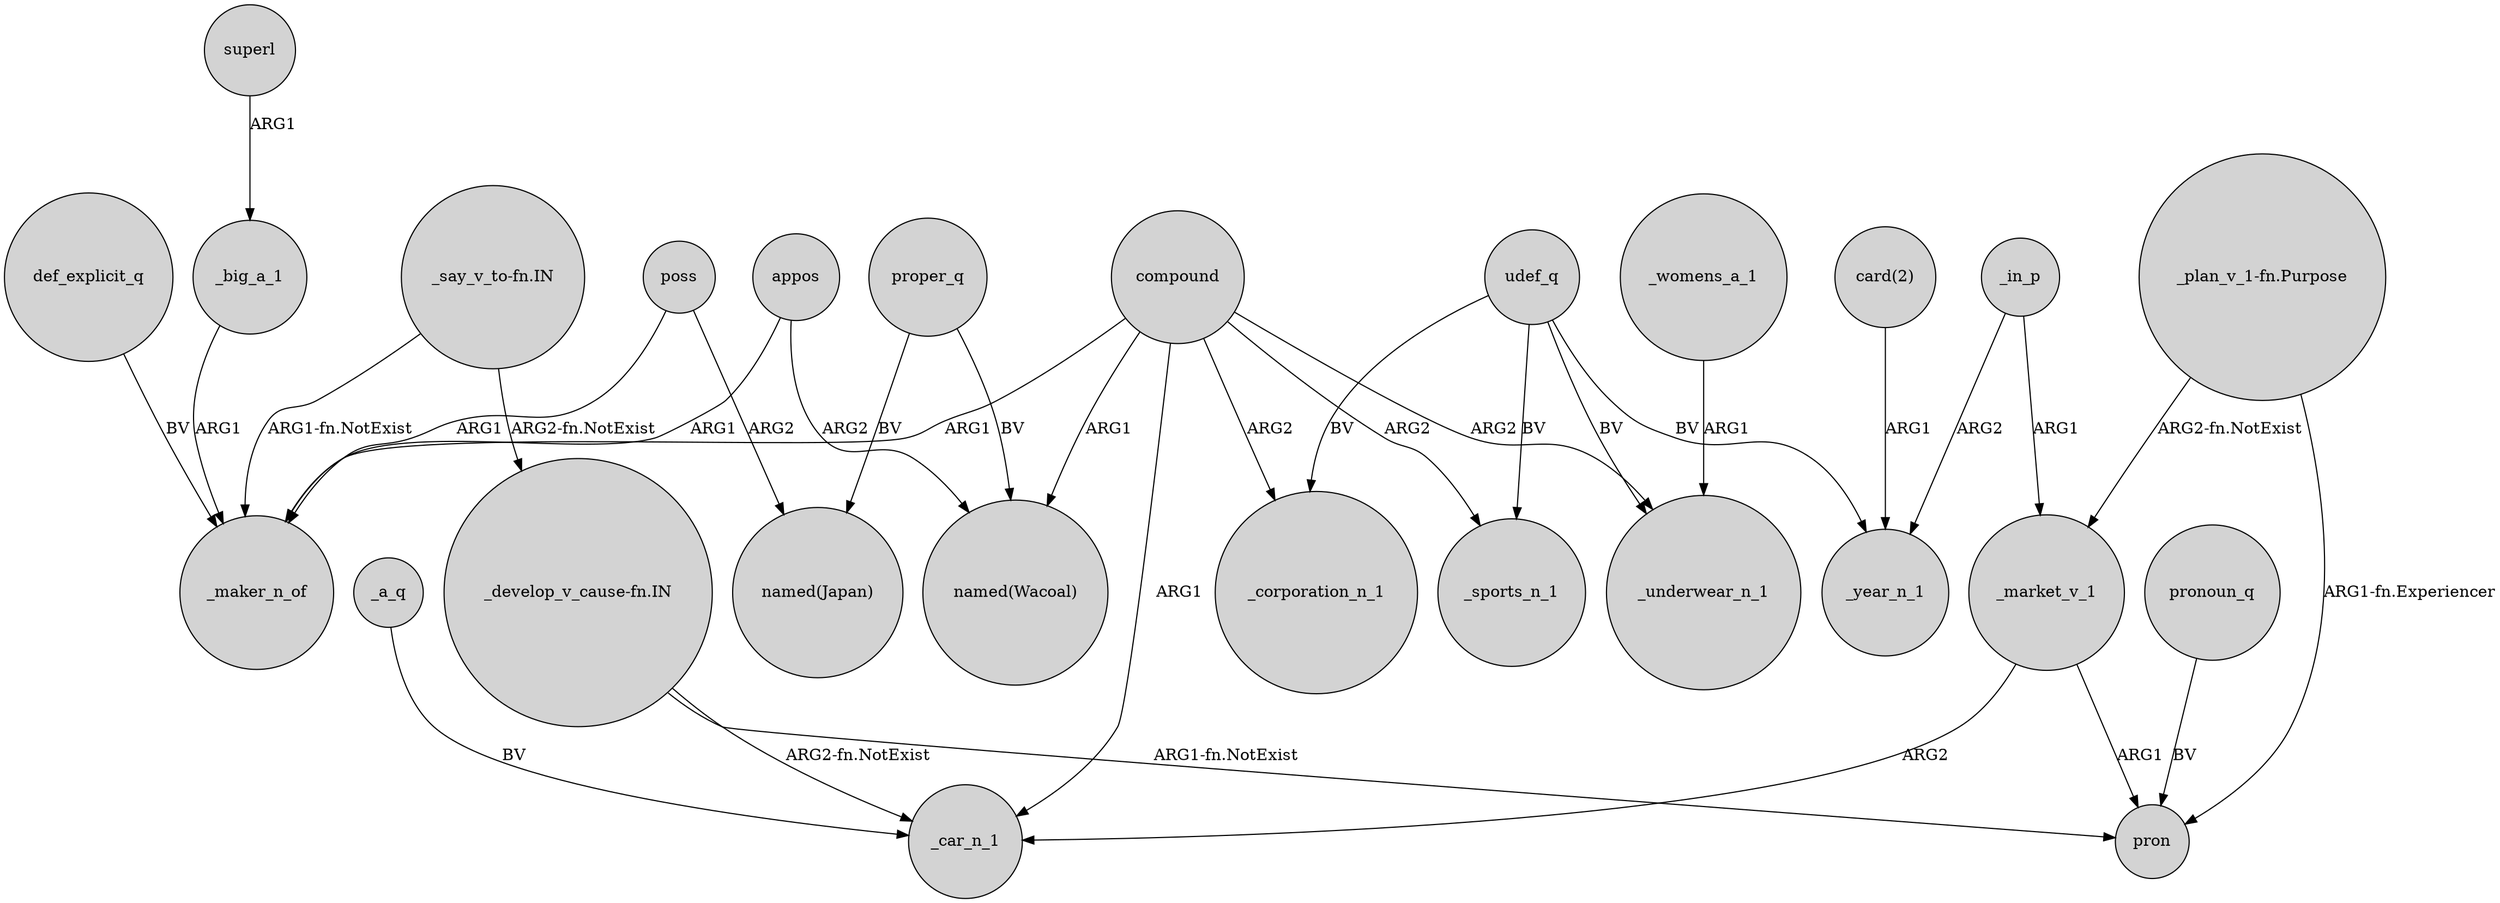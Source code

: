 digraph {
	node [shape=circle style=filled]
	_big_a_1 -> _maker_n_of [label=ARG1]
	proper_q -> "named(Wacoal)" [label=BV]
	_market_v_1 -> pron [label=ARG1]
	_in_p -> _market_v_1 [label=ARG1]
	def_explicit_q -> _maker_n_of [label=BV]
	compound -> _underwear_n_1 [label=ARG2]
	_in_p -> _year_n_1 [label=ARG2]
	_market_v_1 -> _car_n_1 [label=ARG2]
	"_plan_v_1-fn.Purpose" -> pron [label="ARG1-fn.Experiencer"]
	compound -> _corporation_n_1 [label=ARG2]
	appos -> "named(Wacoal)" [label=ARG2]
	compound -> _maker_n_of [label=ARG1]
	"_develop_v_cause-fn.IN" -> pron [label="ARG1-fn.NotExist"]
	proper_q -> "named(Japan)" [label=BV]
	pronoun_q -> pron [label=BV]
	udef_q -> _corporation_n_1 [label=BV]
	poss -> "named(Japan)" [label=ARG2]
	_womens_a_1 -> _underwear_n_1 [label=ARG1]
	_a_q -> _car_n_1 [label=BV]
	"_say_v_to-fn.IN" -> _maker_n_of [label="ARG1-fn.NotExist"]
	"card(2)" -> _year_n_1 [label=ARG1]
	"_plan_v_1-fn.Purpose" -> _market_v_1 [label="ARG2-fn.NotExist"]
	"_develop_v_cause-fn.IN" -> _car_n_1 [label="ARG2-fn.NotExist"]
	appos -> _maker_n_of [label=ARG1]
	compound -> _car_n_1 [label=ARG1]
	udef_q -> _year_n_1 [label=BV]
	compound -> _sports_n_1 [label=ARG2]
	"_say_v_to-fn.IN" -> "_develop_v_cause-fn.IN" [label="ARG2-fn.NotExist"]
	superl -> _big_a_1 [label=ARG1]
	udef_q -> _underwear_n_1 [label=BV]
	udef_q -> _sports_n_1 [label=BV]
	poss -> _maker_n_of [label=ARG1]
	compound -> "named(Wacoal)" [label=ARG1]
}
